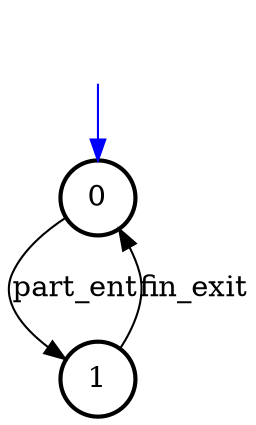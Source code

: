 digraph Image {overlap=scale;node [shape=circle, style=bold, constraint=false];"_0" [peripheries=1,label="0"];"_0" -> "_1" [label="part_ent"]"_1" [peripheries=1,label="1"];"_1" -> "_0" [label="fin_exit"]node [shape=plaintext];" "-> "_0" [color=blue];}